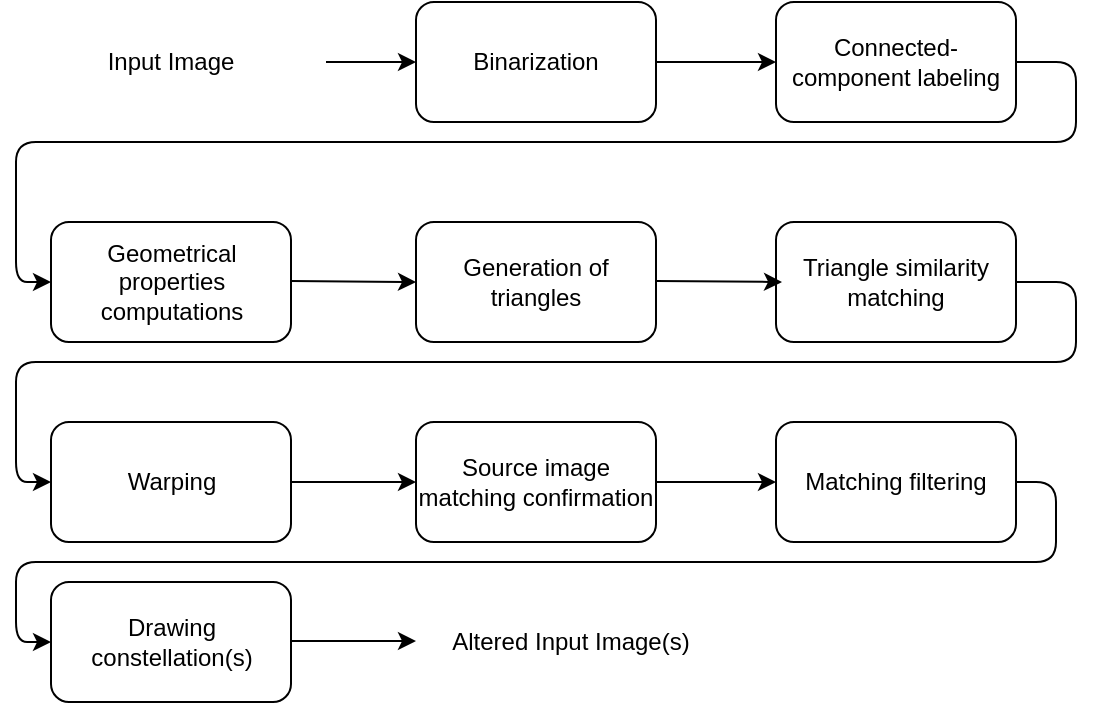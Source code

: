 <mxfile version="14.6.2" type="device"><diagram id="WEEFxD8igZzTeKQxoPKF" name="Page-1"><mxGraphModel dx="1502" dy="835" grid="1" gridSize="10" guides="1" tooltips="1" connect="1" arrows="1" fold="1" page="1" pageScale="1" pageWidth="850" pageHeight="1100" math="0" shadow="0"><root><mxCell id="0"/><mxCell id="1" parent="0"/><mxCell id="mvfkbs5ZjkxW2o9u7sbF-1" value="Binarization" style="rounded=1;whiteSpace=wrap;html=1;" parent="1" vertex="1"><mxGeometry x="270" y="110" width="120" height="60" as="geometry"/></mxCell><mxCell id="mvfkbs5ZjkxW2o9u7sbF-2" value="Input Image" style="text;html=1;strokeColor=none;fillColor=none;align=center;verticalAlign=middle;whiteSpace=wrap;rounded=0;" parent="1" vertex="1"><mxGeometry x="70" y="120" width="155" height="40" as="geometry"/></mxCell><mxCell id="mvfkbs5ZjkxW2o9u7sbF-4" value="Connected-component labeling" style="rounded=1;whiteSpace=wrap;html=1;" parent="1" vertex="1"><mxGeometry x="450" y="110" width="120" height="60" as="geometry"/></mxCell><mxCell id="mvfkbs5ZjkxW2o9u7sbF-7" value="Geometrical properties computations" style="rounded=1;whiteSpace=wrap;html=1;" parent="1" vertex="1"><mxGeometry x="87.5" y="220" width="120" height="60" as="geometry"/></mxCell><mxCell id="mvfkbs5ZjkxW2o9u7sbF-8" value="Generation of triangles" style="rounded=1;whiteSpace=wrap;html=1;" parent="1" vertex="1"><mxGeometry x="270" y="220" width="120" height="60" as="geometry"/></mxCell><mxCell id="mvfkbs5ZjkxW2o9u7sbF-11" value="Triangle similarity matching" style="rounded=1;whiteSpace=wrap;html=1;" parent="1" vertex="1"><mxGeometry x="450" y="220" width="120" height="60" as="geometry"/></mxCell><mxCell id="mvfkbs5ZjkxW2o9u7sbF-14" value="Warping" style="rounded=1;whiteSpace=wrap;html=1;" parent="1" vertex="1"><mxGeometry x="87.5" y="320" width="120" height="60" as="geometry"/></mxCell><mxCell id="mvfkbs5ZjkxW2o9u7sbF-15" value="Matching filtering" style="rounded=1;whiteSpace=wrap;html=1;" parent="1" vertex="1"><mxGeometry x="450" y="320" width="120" height="60" as="geometry"/></mxCell><mxCell id="mvfkbs5ZjkxW2o9u7sbF-17" value="" style="endArrow=classic;html=1;exitX=1;exitY=0.5;exitDx=0;exitDy=0;entryX=0;entryY=0.5;entryDx=0;entryDy=0;" parent="1" source="mvfkbs5ZjkxW2o9u7sbF-2" target="mvfkbs5ZjkxW2o9u7sbF-1" edge="1"><mxGeometry width="50" height="50" relative="1" as="geometry"><mxPoint x="200" y="340" as="sourcePoint"/><mxPoint x="250" y="290" as="targetPoint"/></mxGeometry></mxCell><mxCell id="mvfkbs5ZjkxW2o9u7sbF-18" value="" style="endArrow=classic;html=1;exitX=1;exitY=0.5;exitDx=0;exitDy=0;entryX=0;entryY=0.5;entryDx=0;entryDy=0;" parent="1" source="mvfkbs5ZjkxW2o9u7sbF-1" target="mvfkbs5ZjkxW2o9u7sbF-4" edge="1"><mxGeometry width="50" height="50" relative="1" as="geometry"><mxPoint x="400" y="230" as="sourcePoint"/><mxPoint x="450" y="180" as="targetPoint"/></mxGeometry></mxCell><mxCell id="mvfkbs5ZjkxW2o9u7sbF-19" value="" style="endArrow=classic;html=1;exitX=1;exitY=0.5;exitDx=0;exitDy=0;entryX=0;entryY=0.5;entryDx=0;entryDy=0;" parent="1" source="mvfkbs5ZjkxW2o9u7sbF-4" target="mvfkbs5ZjkxW2o9u7sbF-7" edge="1"><mxGeometry width="50" height="50" relative="1" as="geometry"><mxPoint x="270" y="230" as="sourcePoint"/><mxPoint x="320" y="180" as="targetPoint"/><Array as="points"><mxPoint x="600" y="140"/><mxPoint x="600" y="180"/><mxPoint x="70" y="180"/><mxPoint x="70" y="250"/></Array></mxGeometry></mxCell><mxCell id="mvfkbs5ZjkxW2o9u7sbF-20" value="" style="endArrow=classic;html=1;exitX=1;exitY=0.5;exitDx=0;exitDy=0;entryX=0;entryY=0.5;entryDx=0;entryDy=0;" parent="1" target="mvfkbs5ZjkxW2o9u7sbF-14" edge="1"><mxGeometry width="50" height="50" relative="1" as="geometry"><mxPoint x="570" y="250" as="sourcePoint"/><mxPoint x="87.5" y="360" as="targetPoint"/><Array as="points"><mxPoint x="600" y="250"/><mxPoint x="600" y="290"/><mxPoint x="70" y="290"/><mxPoint x="70" y="350"/></Array></mxGeometry></mxCell><mxCell id="mvfkbs5ZjkxW2o9u7sbF-21" value="" style="endArrow=classic;html=1;exitX=1;exitY=0.5;exitDx=0;exitDy=0;entryX=0;entryY=0.5;entryDx=0;entryDy=0;" parent="1" target="mvfkbs5ZjkxW2o9u7sbF-8" edge="1"><mxGeometry width="50" height="50" relative="1" as="geometry"><mxPoint x="207.5" y="249.5" as="sourcePoint"/><mxPoint x="252.5" y="249.5" as="targetPoint"/></mxGeometry></mxCell><mxCell id="mvfkbs5ZjkxW2o9u7sbF-22" value="" style="endArrow=classic;html=1;exitX=1;exitY=0.5;exitDx=0;exitDy=0;" parent="1" edge="1"><mxGeometry width="50" height="50" relative="1" as="geometry"><mxPoint x="390" y="249.5" as="sourcePoint"/><mxPoint x="453" y="250" as="targetPoint"/></mxGeometry></mxCell><mxCell id="mvfkbs5ZjkxW2o9u7sbF-24" value="" style="endArrow=classic;html=1;exitX=1;exitY=0.5;exitDx=0;exitDy=0;entryX=0;entryY=0.5;entryDx=0;entryDy=0;" parent="1" source="mvfkbs5ZjkxW2o9u7sbF-14" target="n7vOxqmKnuVV1OeiV6Ey-1" edge="1"><mxGeometry width="50" height="50" relative="1" as="geometry"><mxPoint x="300" y="450" as="sourcePoint"/><mxPoint x="252.5" y="350" as="targetPoint"/></mxGeometry></mxCell><mxCell id="mvfkbs5ZjkxW2o9u7sbF-25" value="" style="endArrow=classic;html=1;exitX=1;exitY=0.5;exitDx=0;exitDy=0;entryX=0;entryY=0.5;entryDx=0;entryDy=0;" parent="1" source="n7vOxqmKnuVV1OeiV6Ey-1" target="mvfkbs5ZjkxW2o9u7sbF-15" edge="1"><mxGeometry width="50" height="50" relative="1" as="geometry"><mxPoint x="407.5" y="350" as="sourcePoint"/><mxPoint x="380" y="430" as="targetPoint"/></mxGeometry></mxCell><mxCell id="mvfkbs5ZjkxW2o9u7sbF-26" value="" style="endArrow=classic;html=1;exitX=1;exitY=0.5;exitDx=0;exitDy=0;entryX=0;entryY=0.5;entryDx=0;entryDy=0;" parent="1" source="mvfkbs5ZjkxW2o9u7sbF-15" edge="1"><mxGeometry width="50" height="50" relative="1" as="geometry"><mxPoint x="450" y="490" as="sourcePoint"/><mxPoint x="87.5" y="430" as="targetPoint"/><Array as="points"><mxPoint x="590" y="350"/><mxPoint x="590" y="390"/><mxPoint x="70" y="390"/><mxPoint x="70" y="430"/></Array></mxGeometry></mxCell><mxCell id="n7vOxqmKnuVV1OeiV6Ey-1" value="Source image matching confirmation" style="rounded=1;whiteSpace=wrap;html=1;" vertex="1" parent="1"><mxGeometry x="270" y="320" width="120" height="60" as="geometry"/></mxCell><mxCell id="n7vOxqmKnuVV1OeiV6Ey-2" value="Drawing constellation(s)" style="rounded=1;whiteSpace=wrap;html=1;" vertex="1" parent="1"><mxGeometry x="87.5" y="400" width="120" height="60" as="geometry"/></mxCell><mxCell id="n7vOxqmKnuVV1OeiV6Ey-3" value="Altered Input Image(s)" style="text;html=1;strokeColor=none;fillColor=none;align=center;verticalAlign=middle;whiteSpace=wrap;rounded=0;" vertex="1" parent="1"><mxGeometry x="270" y="410" width="155" height="40" as="geometry"/></mxCell><mxCell id="n7vOxqmKnuVV1OeiV6Ey-4" value="" style="endArrow=classic;html=1;exitX=1;exitY=0.5;exitDx=0;exitDy=0;entryX=0;entryY=0.5;entryDx=0;entryDy=0;" edge="1" parent="1"><mxGeometry width="50" height="50" relative="1" as="geometry"><mxPoint x="207.5" y="429.5" as="sourcePoint"/><mxPoint x="270" y="429.5" as="targetPoint"/></mxGeometry></mxCell></root></mxGraphModel></diagram></mxfile>